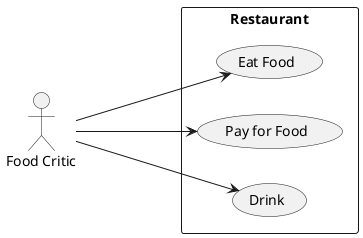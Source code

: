 @startuml
left to right direction
actor "Food Critic" as fc
rectangle Restaurant{
    usecase "Eat Food" as UC1
    usecase "Pay for Food" as UC2
    usecase "Drink" as UC3
}
fc ---> UC1
fc ---> UC2
fc ---> UC3
@enduml